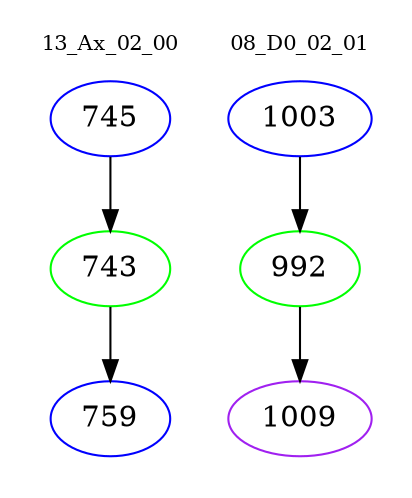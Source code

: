 digraph{
subgraph cluster_0 {
color = white
label = "13_Ax_02_00";
fontsize=10;
T0_745 [label="745", color="blue"]
T0_745 -> T0_743 [color="black"]
T0_743 [label="743", color="green"]
T0_743 -> T0_759 [color="black"]
T0_759 [label="759", color="blue"]
}
subgraph cluster_1 {
color = white
label = "08_D0_02_01";
fontsize=10;
T1_1003 [label="1003", color="blue"]
T1_1003 -> T1_992 [color="black"]
T1_992 [label="992", color="green"]
T1_992 -> T1_1009 [color="black"]
T1_1009 [label="1009", color="purple"]
}
}
